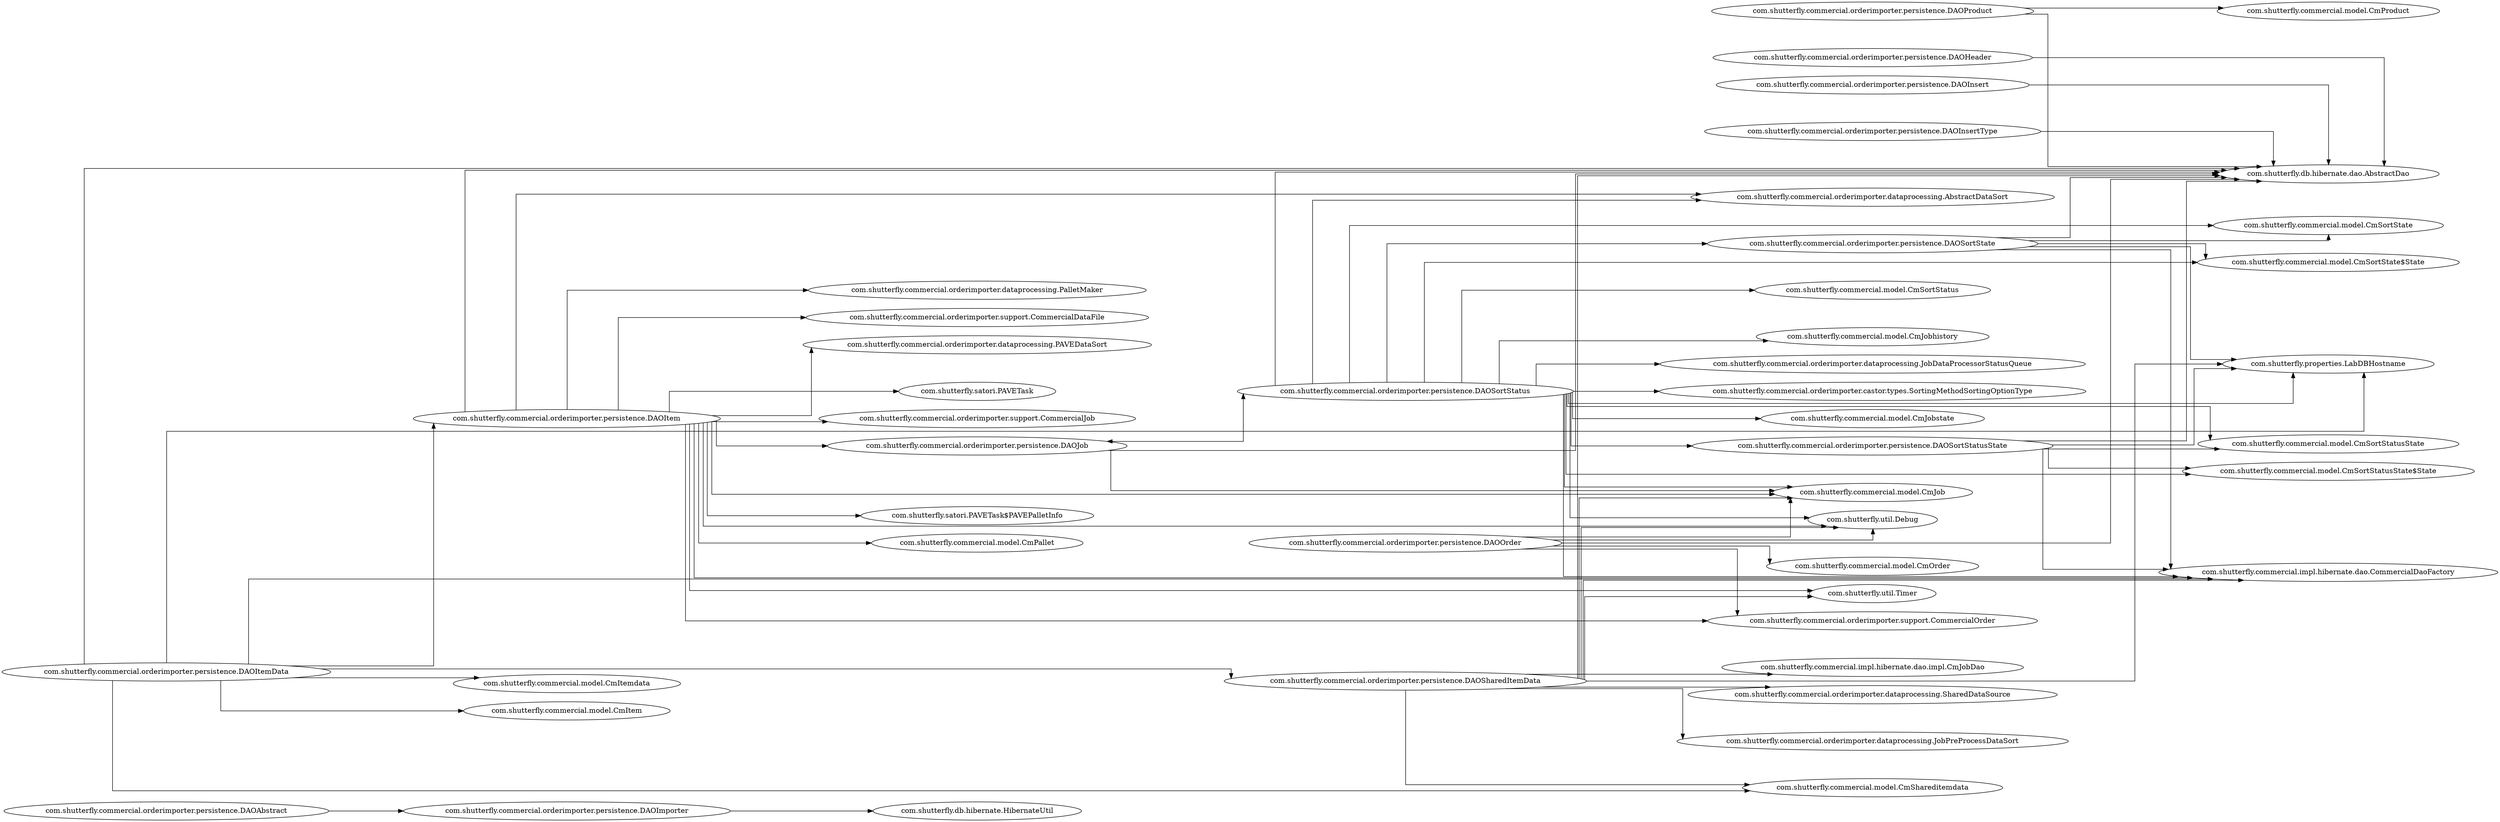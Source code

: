 digraph dependencyGraph {
 concentrate=true;
 rankdir="LR"; 
ranksep="2.0";
"com.shutterfly.commercial.orderimporter.persistence.DAOAbstract"; 
"com.shutterfly.commercial.orderimporter.persistence.DAOAbstract"->"com.shutterfly.commercial.orderimporter.persistence.DAOImporter";
"com.shutterfly.commercial.orderimporter.persistence.DAOHeader"; 
"com.shutterfly.commercial.orderimporter.persistence.DAOHeader"->"com.shutterfly.db.hibernate.dao.AbstractDao";
"com.shutterfly.commercial.orderimporter.persistence.DAOImporter"; 
"com.shutterfly.commercial.orderimporter.persistence.DAOImporter"->"com.shutterfly.db.hibernate.HibernateUtil";
"com.shutterfly.commercial.orderimporter.persistence.DAOInsert"; 
"com.shutterfly.commercial.orderimporter.persistence.DAOInsert"->"com.shutterfly.db.hibernate.dao.AbstractDao";
"com.shutterfly.commercial.orderimporter.persistence.DAOInsertType"; 
"com.shutterfly.commercial.orderimporter.persistence.DAOInsertType"->"com.shutterfly.db.hibernate.dao.AbstractDao";
"com.shutterfly.commercial.orderimporter.persistence.DAOItem"; 
"com.shutterfly.commercial.orderimporter.persistence.DAOItem"->"com.shutterfly.db.hibernate.dao.AbstractDao";
"com.shutterfly.commercial.orderimporter.persistence.DAOItem"->"com.shutterfly.commercial.orderimporter.dataprocessing.AbstractDataSort";
"com.shutterfly.commercial.orderimporter.persistence.DAOItem"->"com.shutterfly.commercial.model.CmJob";
"com.shutterfly.commercial.orderimporter.persistence.DAOItem"->"com.shutterfly.satori.PAVETask$PAVEPalletInfo";
"com.shutterfly.commercial.orderimporter.persistence.DAOItem"->"com.shutterfly.commercial.model.CmPallet";
"com.shutterfly.commercial.orderimporter.persistence.DAOItem"->"com.shutterfly.commercial.orderimporter.dataprocessing.PalletMaker";
"com.shutterfly.commercial.orderimporter.persistence.DAOItem"->"com.shutterfly.commercial.orderimporter.support.CommercialOrder";
"com.shutterfly.commercial.orderimporter.persistence.DAOItem"->"com.shutterfly.commercial.orderimporter.support.CommercialDataFile";
"com.shutterfly.commercial.orderimporter.persistence.DAOItem"->"com.shutterfly.util.Timer";
"com.shutterfly.commercial.orderimporter.persistence.DAOItem"->"com.shutterfly.commercial.orderimporter.persistence.DAOJob";
"com.shutterfly.commercial.orderimporter.persistence.DAOItem"->"com.shutterfly.commercial.orderimporter.dataprocessing.PAVEDataSort";
"com.shutterfly.commercial.orderimporter.persistence.DAOItem"->"com.shutterfly.util.Debug";
"com.shutterfly.commercial.orderimporter.persistence.DAOItem"->"com.shutterfly.satori.PAVETask";
"com.shutterfly.commercial.orderimporter.persistence.DAOItem"->"com.shutterfly.commercial.orderimporter.support.CommercialJob";
"com.shutterfly.commercial.orderimporter.persistence.DAOItem"->"com.shutterfly.commercial.impl.hibernate.dao.CommercialDaoFactory";
"com.shutterfly.commercial.orderimporter.persistence.DAOItemData"; 
"com.shutterfly.commercial.orderimporter.persistence.DAOItemData"->"com.shutterfly.db.hibernate.dao.AbstractDao";
"com.shutterfly.commercial.orderimporter.persistence.DAOItemData"->"com.shutterfly.commercial.model.CmItemdata";
"com.shutterfly.commercial.orderimporter.persistence.DAOItemData"->"com.shutterfly.commercial.impl.hibernate.dao.CommercialDaoFactory";
"com.shutterfly.commercial.orderimporter.persistence.DAOItemData"->"com.shutterfly.commercial.orderimporter.persistence.DAOSharedItemData";
"com.shutterfly.commercial.orderimporter.persistence.DAOItemData"->"com.shutterfly.commercial.orderimporter.persistence.DAOItem";
"com.shutterfly.commercial.orderimporter.persistence.DAOItemData"->"com.shutterfly.commercial.model.CmItem";
"com.shutterfly.commercial.orderimporter.persistence.DAOItemData"->"com.shutterfly.commercial.model.CmShareditemdata";
"com.shutterfly.commercial.orderimporter.persistence.DAOItemData"->"com.shutterfly.properties.LabDBHostname";
"com.shutterfly.commercial.orderimporter.persistence.DAOJob"; 
"com.shutterfly.commercial.orderimporter.persistence.DAOJob"->"com.shutterfly.db.hibernate.dao.AbstractDao";
"com.shutterfly.commercial.orderimporter.persistence.DAOJob"->"com.shutterfly.commercial.model.CmJob";
"com.shutterfly.commercial.orderimporter.persistence.DAOJob"->"com.shutterfly.commercial.orderimporter.persistence.DAOSortStatus";
"com.shutterfly.commercial.orderimporter.persistence.DAOOrder"; 
"com.shutterfly.commercial.orderimporter.persistence.DAOOrder"->"com.shutterfly.db.hibernate.dao.AbstractDao";
"com.shutterfly.commercial.orderimporter.persistence.DAOOrder"->"com.shutterfly.commercial.orderimporter.support.CommercialOrder";
"com.shutterfly.commercial.orderimporter.persistence.DAOOrder"->"com.shutterfly.commercial.model.CmOrder";
"com.shutterfly.commercial.orderimporter.persistence.DAOOrder"->"com.shutterfly.commercial.model.CmJob";
"com.shutterfly.commercial.orderimporter.persistence.DAOOrder"->"com.shutterfly.util.Debug";
"com.shutterfly.commercial.orderimporter.persistence.DAOProduct"; 
"com.shutterfly.commercial.orderimporter.persistence.DAOProduct"->"com.shutterfly.db.hibernate.dao.AbstractDao";
"com.shutterfly.commercial.orderimporter.persistence.DAOProduct"->"com.shutterfly.commercial.model.CmProduct";
"com.shutterfly.commercial.orderimporter.persistence.DAOSharedItemData"; 
"com.shutterfly.commercial.orderimporter.persistence.DAOSharedItemData"->"com.shutterfly.db.hibernate.dao.AbstractDao";
"com.shutterfly.commercial.orderimporter.persistence.DAOSharedItemData"->"com.shutterfly.commercial.model.CmShareditemdata";
"com.shutterfly.commercial.orderimporter.persistence.DAOSharedItemData"->"com.shutterfly.commercial.orderimporter.dataprocessing.JobPreProcessDataSort";
"com.shutterfly.commercial.orderimporter.persistence.DAOSharedItemData"->"com.shutterfly.commercial.impl.hibernate.dao.CommercialDaoFactory";
"com.shutterfly.commercial.orderimporter.persistence.DAOSharedItemData"->"com.shutterfly.commercial.impl.hibernate.dao.impl.CmJobDao";
"com.shutterfly.commercial.orderimporter.persistence.DAOSharedItemData"->"com.shutterfly.commercial.model.CmJob";
"com.shutterfly.commercial.orderimporter.persistence.DAOSharedItemData"->"com.shutterfly.util.Timer";
"com.shutterfly.commercial.orderimporter.persistence.DAOSharedItemData"->"com.shutterfly.commercial.orderimporter.dataprocessing.SharedDataSource";
"com.shutterfly.commercial.orderimporter.persistence.DAOSharedItemData"->"com.shutterfly.util.Debug";
"com.shutterfly.commercial.orderimporter.persistence.DAOSharedItemData"->"com.shutterfly.properties.LabDBHostname";
"com.shutterfly.commercial.orderimporter.persistence.DAOSortState"; 
"com.shutterfly.commercial.orderimporter.persistence.DAOSortState"->"com.shutterfly.db.hibernate.dao.AbstractDao";
"com.shutterfly.commercial.orderimporter.persistence.DAOSortState"->"com.shutterfly.commercial.model.CmSortState";
"com.shutterfly.commercial.orderimporter.persistence.DAOSortState"->"com.shutterfly.commercial.impl.hibernate.dao.CommercialDaoFactory";
"com.shutterfly.commercial.orderimporter.persistence.DAOSortState"->"com.shutterfly.properties.LabDBHostname";
"com.shutterfly.commercial.orderimporter.persistence.DAOSortState"->"com.shutterfly.commercial.model.CmSortState$State";
"com.shutterfly.commercial.orderimporter.persistence.DAOSortStatus"; 
"com.shutterfly.commercial.orderimporter.persistence.DAOSortStatus"->"com.shutterfly.db.hibernate.dao.AbstractDao";
"com.shutterfly.commercial.orderimporter.persistence.DAOSortStatus"->"com.shutterfly.commercial.model.CmSortStatus";
"com.shutterfly.commercial.orderimporter.persistence.DAOSortStatus"->"com.shutterfly.commercial.model.CmSortStatusState";
"com.shutterfly.commercial.orderimporter.persistence.DAOSortStatus"->"com.shutterfly.commercial.model.CmSortState";
"com.shutterfly.commercial.orderimporter.persistence.DAOSortStatus"->"com.shutterfly.commercial.impl.hibernate.dao.CommercialDaoFactory";
"com.shutterfly.commercial.orderimporter.persistence.DAOSortStatus"->"com.shutterfly.commercial.orderimporter.persistence.DAOJob";
"com.shutterfly.commercial.orderimporter.persistence.DAOSortStatus"->"com.shutterfly.commercial.model.CmJob";
"com.shutterfly.commercial.orderimporter.persistence.DAOSortStatus"->"com.shutterfly.commercial.model.CmJobhistory";
"com.shutterfly.commercial.orderimporter.persistence.DAOSortStatus"->"com.shutterfly.util.Debug";
"com.shutterfly.commercial.orderimporter.persistence.DAOSortStatus"->"com.shutterfly.commercial.orderimporter.dataprocessing.JobDataProcessorStatusQueue";
"com.shutterfly.commercial.orderimporter.persistence.DAOSortStatus"->"com.shutterfly.commercial.orderimporter.persistence.DAOSortStatusState";
"com.shutterfly.commercial.orderimporter.persistence.DAOSortStatus"->"com.shutterfly.commercial.model.CmSortStatusState$State";
"com.shutterfly.commercial.orderimporter.persistence.DAOSortStatus"->"com.shutterfly.commercial.orderimporter.castor.types.SortingMethodSortingOptionType";
"com.shutterfly.commercial.orderimporter.persistence.DAOSortStatus"->"com.shutterfly.commercial.orderimporter.persistence.DAOSortState";
"com.shutterfly.commercial.orderimporter.persistence.DAOSortStatus"->"com.shutterfly.commercial.model.CmSortState$State";
"com.shutterfly.commercial.orderimporter.persistence.DAOSortStatus"->"com.shutterfly.commercial.model.CmJobstate";
"com.shutterfly.commercial.orderimporter.persistence.DAOSortStatus"->"com.shutterfly.properties.LabDBHostname";
"com.shutterfly.commercial.orderimporter.persistence.DAOSortStatus"->"com.shutterfly.commercial.orderimporter.dataprocessing.AbstractDataSort";
"com.shutterfly.commercial.orderimporter.persistence.DAOSortStatusState"; 
"com.shutterfly.commercial.orderimporter.persistence.DAOSortStatusState"->"com.shutterfly.db.hibernate.dao.AbstractDao";
"com.shutterfly.commercial.orderimporter.persistence.DAOSortStatusState"->"com.shutterfly.commercial.model.CmSortStatusState";
"com.shutterfly.commercial.orderimporter.persistence.DAOSortStatusState"->"com.shutterfly.commercial.impl.hibernate.dao.CommercialDaoFactory";
"com.shutterfly.commercial.orderimporter.persistence.DAOSortStatusState"->"com.shutterfly.properties.LabDBHostname";
"com.shutterfly.commercial.orderimporter.persistence.DAOSortStatusState"->"com.shutterfly.commercial.model.CmSortStatusState$State";
splines="ortho";
}